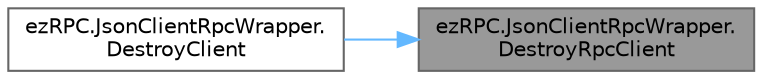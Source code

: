 digraph "ezRPC.JsonClientRpcWrapper.DestroyRpcClient"
{
 // LATEX_PDF_SIZE
  bgcolor="transparent";
  edge [fontname=Helvetica,fontsize=10,labelfontname=Helvetica,labelfontsize=10];
  node [fontname=Helvetica,fontsize=10,shape=box,height=0.2,width=0.4];
  rankdir="RL";
  Node1 [id="Node000001",label="ezRPC.JsonClientRpcWrapper.\lDestroyRpcClient",height=0.2,width=0.4,color="gray40", fillcolor="grey60", style="filled", fontcolor="black",tooltip=" "];
  Node1 -> Node2 [id="edge1_Node000001_Node000002",dir="back",color="steelblue1",style="solid",tooltip=" "];
  Node2 [id="Node000002",label="ezRPC.JsonClientRpcWrapper.\lDestroyClient",height=0.2,width=0.4,color="grey40", fillcolor="white", style="filled",URL="$classez_r_p_c_1_1_json_client_rpc_wrapper.html#aa8ff990f02372d5a74d3b5d3c7af9411",tooltip=" "];
}
